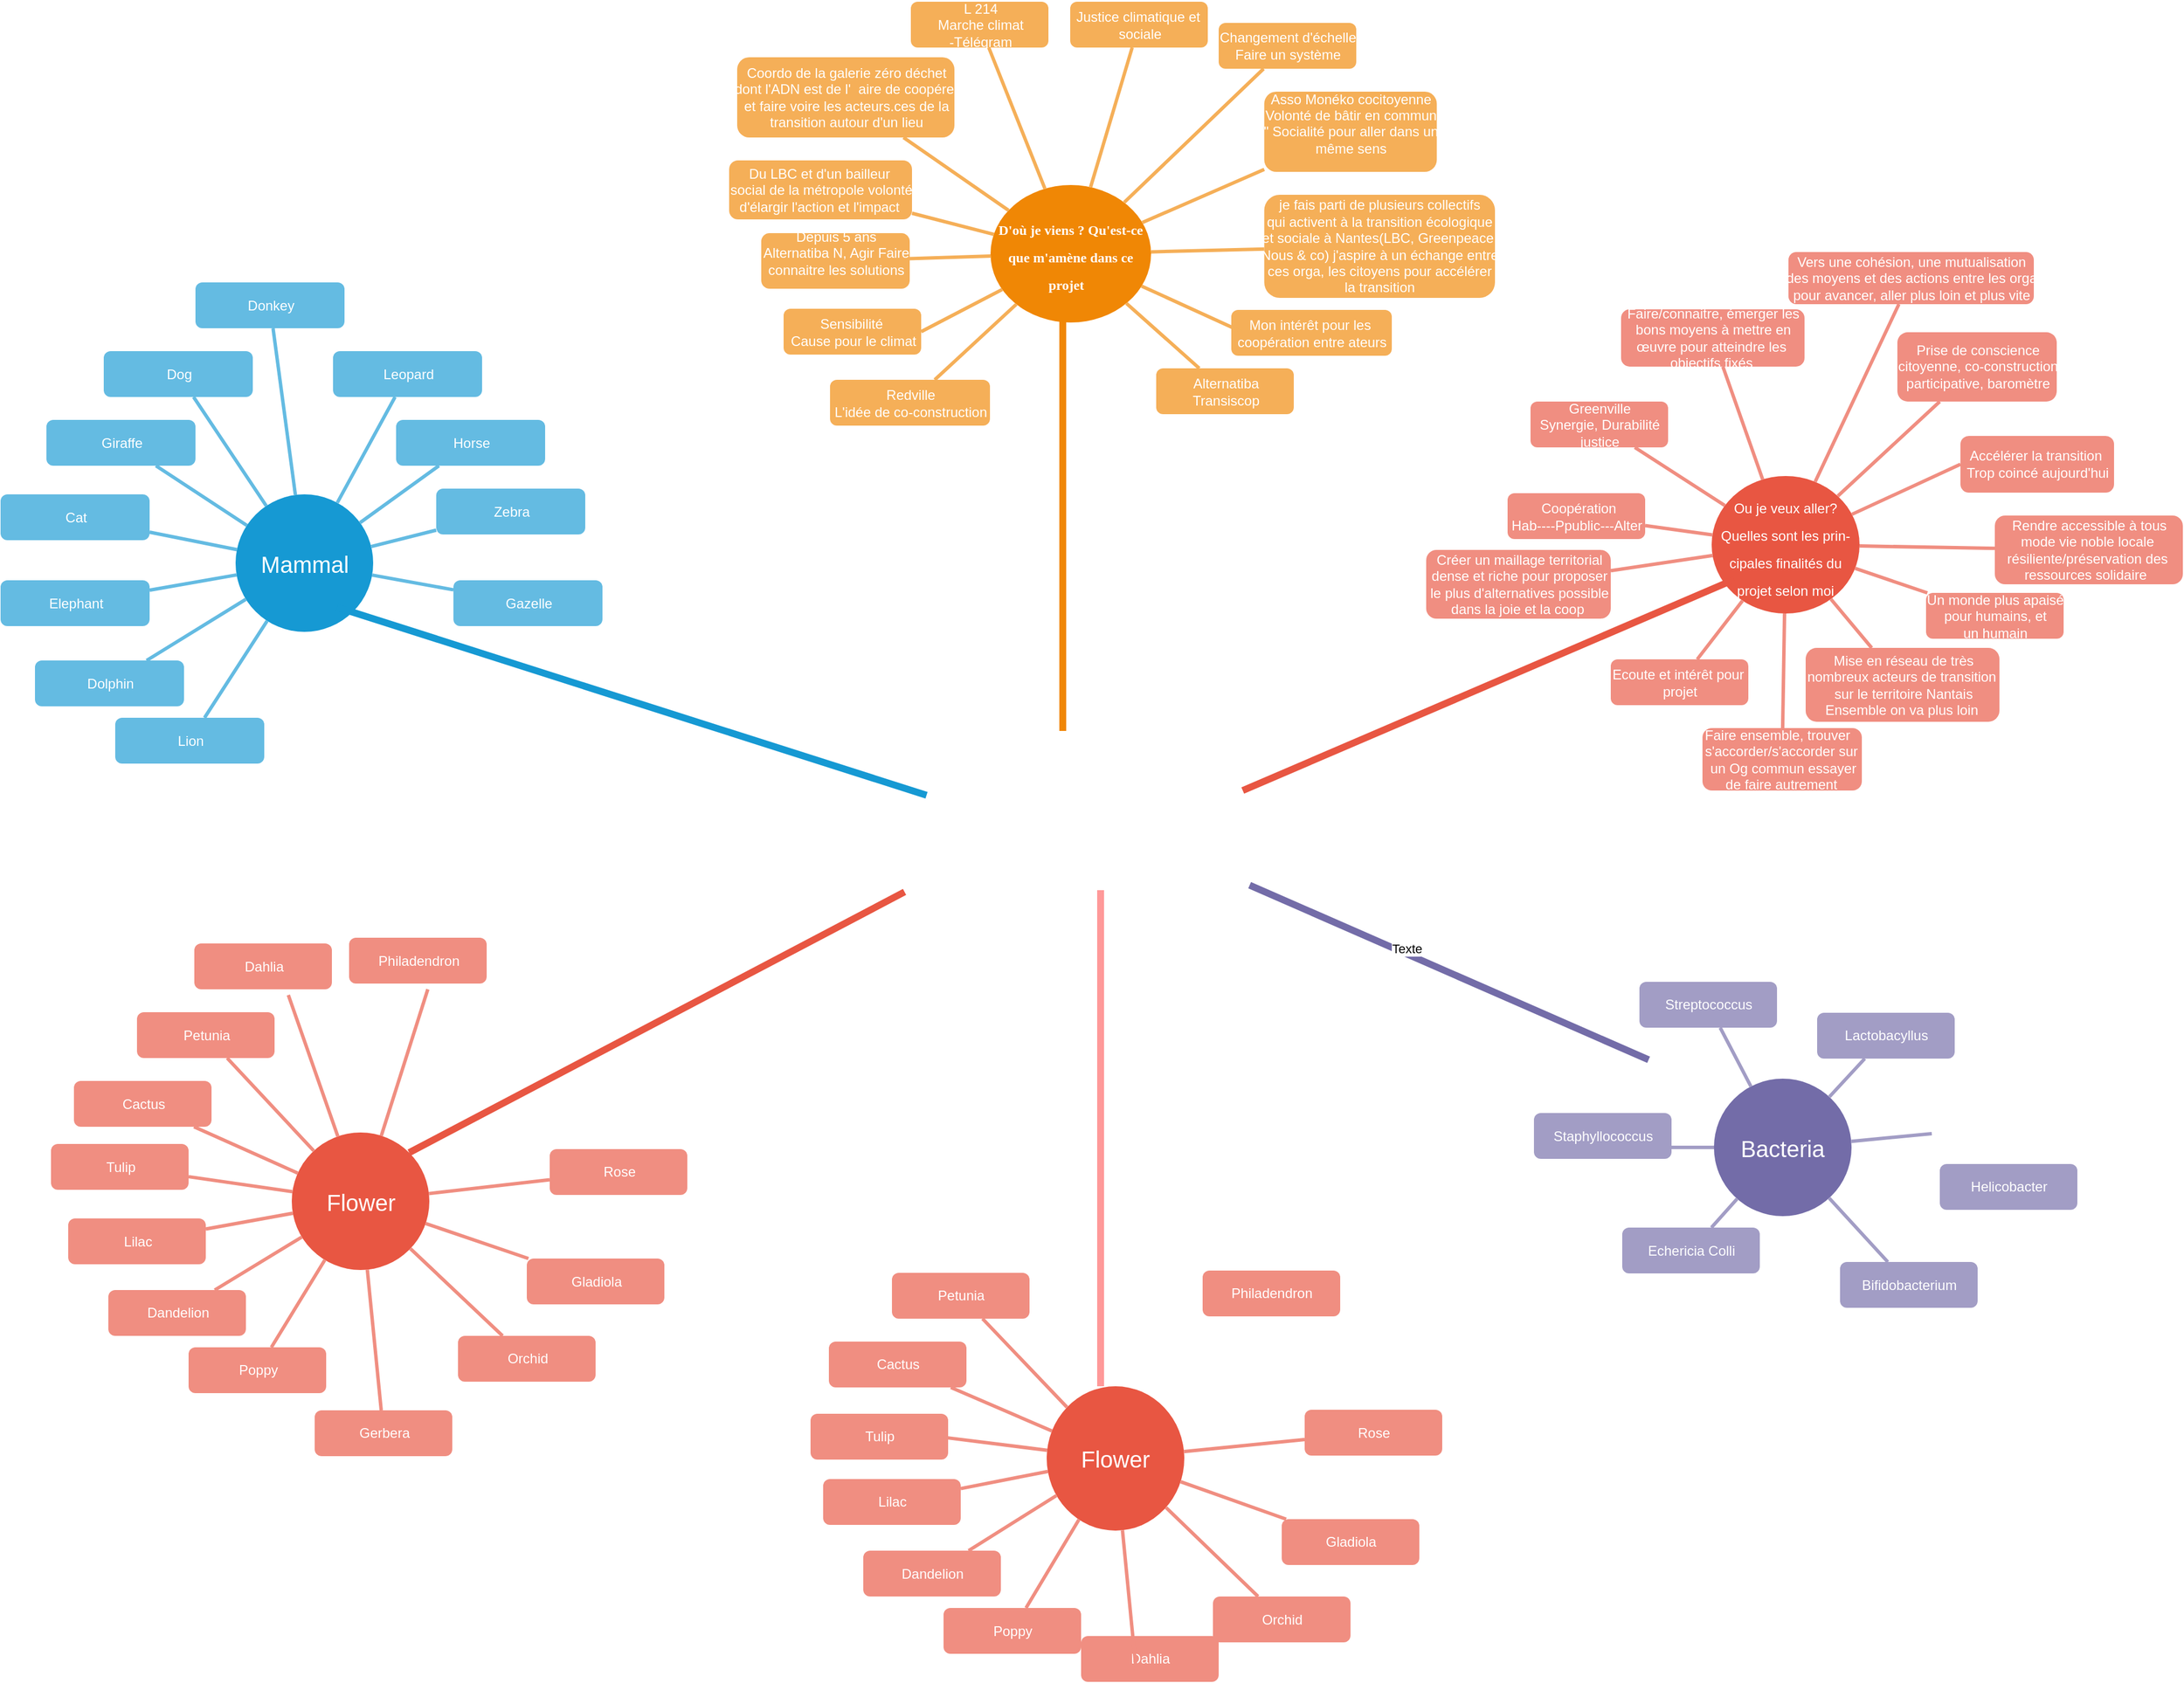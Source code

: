 <mxfile version="18.0.3" type="github">
  <diagram id="6a731a19-8d31-9384-78a2-239565b7b9f0" name="Page-1">
    <mxGraphModel dx="723" dy="375" grid="1" gridSize="10" guides="1" tooltips="1" connect="1" arrows="1" fold="1" page="1" pageScale="1" pageWidth="1169" pageHeight="827" background="none" math="0" shadow="0">
      <root>
        <mxCell id="0" />
        <mxCell id="1" parent="0" />
        <mxCell id="1350" value="Mammal" style="ellipse;whiteSpace=wrap;html=1;shadow=0;fontFamily=Helvetica;fontSize=20;fontColor=#FFFFFF;align=center;strokeWidth=3;fillColor=#1699D3;strokeColor=none;" parent="1" vertex="1">
          <mxGeometry x="411.5" y="511.5" width="120" height="120" as="geometry" />
        </mxCell>
        <mxCell id="1351" value="&lt;font style=&quot;vertical-align: inherit;&quot;&gt;&lt;font style=&quot;vertical-align: inherit;&quot;&gt;&lt;b&gt;&lt;font style=&quot;font-size: 12px;&quot;&gt;&lt;font style=&quot;vertical-align: inherit;&quot;&gt;&lt;font style=&quot;vertical-align: inherit;&quot;&gt;&lt;font style=&quot;vertical-align: inherit;&quot;&gt;&lt;font style=&quot;vertical-align: inherit;&quot;&gt;D&#39;où je viens ? &lt;/font&gt;&lt;font style=&quot;vertical-align: inherit;&quot;&gt;Qu&#39;est-ce que m&#39;amène dans ce projet&amp;nbsp;&lt;/font&gt;&lt;/font&gt;&lt;/font&gt;&lt;/font&gt;&lt;/font&gt;&lt;span style=&quot;font-size: 19px;&quot;&gt;&amp;nbsp;&lt;/span&gt;&lt;/b&gt;&lt;/font&gt;&lt;/font&gt;" style="ellipse;whiteSpace=wrap;html=1;shadow=0;fontFamily=Times New Roman;fontSize=20;fontColor=#FFFFFF;align=center;strokeWidth=3;fillColor=#F08705;strokeColor=none;gradientColor=none;" parent="1" vertex="1">
          <mxGeometry x="1070" y="241.5" width="140" height="120" as="geometry" />
        </mxCell>
        <mxCell id="1352" value="&lt;font style=&quot;font-size: 12px;&quot;&gt;Ou je veux aller?&lt;br&gt;Quelles sont les prin-&lt;br&gt;cipales finalités du&lt;br&gt;projet selon moi&lt;br&gt;&lt;/font&gt;" style="ellipse;whiteSpace=wrap;html=1;shadow=0;fontFamily=Helvetica;fontSize=20;fontColor=#FFFFFF;align=center;strokeWidth=3;fillColor=#E85642;strokeColor=none;" parent="1" vertex="1">
          <mxGeometry x="1699" y="495.5" width="129" height="120" as="geometry" />
        </mxCell>
        <mxCell id="1354" value="Bacteria" style="ellipse;whiteSpace=wrap;html=1;shadow=0;fontFamily=Helvetica;fontSize=20;fontColor=#FFFFFF;align=center;strokeWidth=3;fillColor=#736ca8;strokeColor=none;" parent="1" vertex="1">
          <mxGeometry x="1701" y="1021.5" width="120" height="120" as="geometry" />
        </mxCell>
        <mxCell id="1356" value="Flower" style="ellipse;whiteSpace=wrap;html=1;shadow=0;fontFamily=Helvetica;fontSize=20;fontColor=#FFFFFF;align=center;strokeWidth=3;fillColor=#E85642;strokeColor=none;" parent="1" vertex="1">
          <mxGeometry x="460.5" y="1068.5" width="120" height="120" as="geometry" />
        </mxCell>
        <mxCell id="1357" value="&lt;font style=&quot;vertical-align: inherit;&quot;&gt;&lt;font style=&quot;vertical-align: inherit;&quot;&gt;&lt;font style=&quot;vertical-align: inherit;&quot;&gt;&lt;font style=&quot;vertical-align: inherit;&quot;&gt;Redville&lt;br&gt;L&#39;idée de co-construction&lt;br&gt;&lt;/font&gt;&lt;/font&gt;&lt;/font&gt;&lt;/font&gt;" style="rounded=1;fillColor=#f5af58;strokeColor=none;strokeWidth=3;shadow=0;html=1;fontColor=#FFFFFF;" parent="1" vertex="1">
          <mxGeometry x="930" y="411.5" width="139.5" height="40" as="geometry" />
        </mxCell>
        <mxCell id="1358" value="Dolphin" style="rounded=1;fillColor=#64BBE2;strokeColor=none;strokeWidth=3;shadow=0;html=1;fontColor=#FFFFFF;" parent="1" vertex="1">
          <mxGeometry x="236.5" y="656.5" width="130" height="40" as="geometry" />
        </mxCell>
        <mxCell id="1359" style="endArrow=none;strokeWidth=6;strokeColor=#1699D3;html=1;exitX=0.021;exitY=0.38;exitDx=0;exitDy=0;exitPerimeter=0;" parent="1" edge="1">
          <mxGeometry relative="1" as="geometry">
            <mxPoint x="1014.17" y="774.1" as="sourcePoint" />
            <mxPoint x="500" y="610" as="targetPoint" />
          </mxGeometry>
        </mxCell>
        <mxCell id="1360" style="endArrow=none;strokeWidth=6;strokeColor=#f08705;html=1;" parent="1" edge="1">
          <mxGeometry relative="1" as="geometry">
            <mxPoint x="1133" y="718" as="sourcePoint" />
            <mxPoint x="1133" y="360" as="targetPoint" />
          </mxGeometry>
        </mxCell>
        <mxCell id="1361" style="endArrow=none;strokeWidth=6;strokeColor=#E85642;html=1;entryX=0;entryY=1;entryDx=0;entryDy=0;" parent="1" edge="1">
          <mxGeometry relative="1" as="geometry">
            <mxPoint x="1290" y="770" as="sourcePoint" />
            <mxPoint x="1718.574" y="585.926" as="targetPoint" />
          </mxGeometry>
        </mxCell>
        <mxCell id="1364" style="endArrow=none;strokeWidth=6;strokeColor=#736ca8;html=1;" parent="1" edge="1">
          <mxGeometry relative="1" as="geometry">
            <mxPoint x="1296" y="852.598" as="sourcePoint" />
            <mxPoint x="1644" y="1005" as="targetPoint" />
          </mxGeometry>
        </mxCell>
        <mxCell id="3sQC1bS-omg2uHEPQ_kN-1541" value="&lt;font style=&quot;vertical-align: inherit;&quot;&gt;&lt;font style=&quot;vertical-align: inherit;&quot;&gt;Texte&lt;/font&gt;&lt;/font&gt;" style="edgeLabel;html=1;align=center;verticalAlign=middle;resizable=0;points=[];" vertex="1" connectable="0" parent="1364">
          <mxGeometry x="-0.225" y="4" relative="1" as="geometry">
            <mxPoint as="offset" />
          </mxGeometry>
        </mxCell>
        <mxCell id="1366" value="" style="edgeStyle=none;endArrow=none;strokeWidth=6;strokeColor=#E85642;html=1;entryX=1;entryY=0;entryDx=0;entryDy=0;" parent="1" target="1356" edge="1">
          <mxGeometry x="283" y="197.5" width="100" height="100" as="geometry">
            <mxPoint x="995.0" y="858.527" as="sourcePoint" />
            <mxPoint x="635" y="1045" as="targetPoint" />
            <Array as="points" />
          </mxGeometry>
        </mxCell>
        <mxCell id="1367" value="Lion" style="rounded=1;fillColor=#64BBE2;strokeColor=none;strokeWidth=3;shadow=0;html=1;fontColor=#FFFFFF;" parent="1" vertex="1">
          <mxGeometry x="306.5" y="706.5" width="130" height="40" as="geometry" />
        </mxCell>
        <mxCell id="1368" value="Elephant" style="rounded=1;fillColor=#64BBE2;strokeColor=none;strokeWidth=3;shadow=0;html=1;fontColor=#FFFFFF;" parent="1" vertex="1">
          <mxGeometry x="206.5" y="586.5" width="130" height="40" as="geometry" />
        </mxCell>
        <mxCell id="1369" value="Cat" style="rounded=1;fillColor=#64BBE2;strokeColor=none;strokeWidth=3;shadow=0;html=1;fontColor=#FFFFFF;" parent="1" vertex="1">
          <mxGeometry x="206.5" y="511.5" width="130" height="40" as="geometry" />
        </mxCell>
        <mxCell id="1370" value="Giraffe" style="rounded=1;fillColor=#64BBE2;strokeColor=none;strokeWidth=3;shadow=0;html=1;fontColor=#FFFFFF;" parent="1" vertex="1">
          <mxGeometry x="246.5" y="446.5" width="130" height="40" as="geometry" />
        </mxCell>
        <mxCell id="1371" value="Dog" style="rounded=1;fillColor=#64BBE2;strokeColor=none;strokeWidth=3;shadow=0;html=1;fontColor=#FFFFFF;" parent="1" vertex="1">
          <mxGeometry x="296.5" y="386.5" width="130" height="40" as="geometry" />
        </mxCell>
        <mxCell id="1372" value="Donkey" style="rounded=1;fillColor=#64BBE2;strokeColor=none;strokeWidth=3;shadow=0;html=1;fontColor=#FFFFFF;" parent="1" vertex="1">
          <mxGeometry x="376.5" y="326.5" width="130" height="40" as="geometry" />
        </mxCell>
        <mxCell id="1373" value="Leopard" style="rounded=1;fillColor=#64BBE2;strokeColor=none;strokeWidth=3;shadow=0;html=1;fontColor=#FFFFFF;" parent="1" vertex="1">
          <mxGeometry x="496.5" y="386.5" width="130" height="40" as="geometry" />
        </mxCell>
        <mxCell id="1374" value="Horse" style="rounded=1;fillColor=#64BBE2;strokeColor=none;strokeWidth=3;shadow=0;html=1;fontColor=#FFFFFF;" parent="1" vertex="1">
          <mxGeometry x="551.5" y="446.5" width="130" height="40" as="geometry" />
        </mxCell>
        <mxCell id="1375" value="Zebra" style="rounded=1;fillColor=#64BBE2;strokeColor=none;strokeWidth=3;shadow=0;html=1;fontColor=#FFFFFF;" parent="1" vertex="1">
          <mxGeometry x="586.5" y="506.5" width="130" height="40" as="geometry" />
        </mxCell>
        <mxCell id="1376" value="Gazelle" style="rounded=1;fillColor=#64BBE2;strokeColor=none;strokeWidth=3;shadow=0;html=1;fontColor=#FFFFFF;" parent="1" vertex="1">
          <mxGeometry x="601.5" y="586.5" width="130" height="40" as="geometry" />
        </mxCell>
        <mxCell id="1377" value="" style="edgeStyle=none;endArrow=none;strokeWidth=3;strokeColor=#64BBE2;html=1;" parent="1" source="1350" target="1376" edge="1">
          <mxGeometry x="-333.5" y="296.5" width="100" height="100" as="geometry">
            <mxPoint x="-333.5" y="396.5" as="sourcePoint" />
            <mxPoint x="-233.5" y="296.5" as="targetPoint" />
          </mxGeometry>
        </mxCell>
        <mxCell id="1378" value="" style="edgeStyle=none;endArrow=none;strokeWidth=3;strokeColor=#64BBE2;html=1;" parent="1" source="1350" target="1367" edge="1">
          <mxGeometry x="-333.5" y="296.5" width="100" height="100" as="geometry">
            <mxPoint x="-333.5" y="396.5" as="sourcePoint" />
            <mxPoint x="-233.5" y="296.5" as="targetPoint" />
          </mxGeometry>
        </mxCell>
        <mxCell id="1379" value="" style="edgeStyle=none;endArrow=none;strokeWidth=3;strokeColor=#64BBE2;html=1;" parent="1" source="1350" target="1358" edge="1">
          <mxGeometry x="-333.5" y="296.5" width="100" height="100" as="geometry">
            <mxPoint x="-333.5" y="396.5" as="sourcePoint" />
            <mxPoint x="-233.5" y="296.5" as="targetPoint" />
          </mxGeometry>
        </mxCell>
        <mxCell id="1380" value="" style="edgeStyle=none;endArrow=none;strokeWidth=3;strokeColor=#64BBE2;html=1;" parent="1" source="1350" target="1368" edge="1">
          <mxGeometry x="-333.5" y="296.5" width="100" height="100" as="geometry">
            <mxPoint x="-333.5" y="396.5" as="sourcePoint" />
            <mxPoint x="-233.5" y="296.5" as="targetPoint" />
          </mxGeometry>
        </mxCell>
        <mxCell id="1381" value="" style="edgeStyle=none;endArrow=none;strokeWidth=3;strokeColor=#64BBE2;html=1;" parent="1" source="1350" target="1369" edge="1">
          <mxGeometry x="-333.5" y="296.5" width="100" height="100" as="geometry">
            <mxPoint x="-333.5" y="396.5" as="sourcePoint" />
            <mxPoint x="-233.5" y="296.5" as="targetPoint" />
          </mxGeometry>
        </mxCell>
        <mxCell id="1382" value="" style="edgeStyle=none;endArrow=none;strokeWidth=3;strokeColor=#64BBE2;html=1;" parent="1" source="1350" target="1370" edge="1">
          <mxGeometry x="-333.5" y="296.5" width="100" height="100" as="geometry">
            <mxPoint x="-333.5" y="396.5" as="sourcePoint" />
            <mxPoint x="-233.5" y="296.5" as="targetPoint" />
          </mxGeometry>
        </mxCell>
        <mxCell id="1383" value="" style="edgeStyle=none;endArrow=none;strokeWidth=3;strokeColor=#64BBE2;html=1;" parent="1" source="1350" target="1371" edge="1">
          <mxGeometry x="-333.5" y="296.5" width="100" height="100" as="geometry">
            <mxPoint x="-333.5" y="396.5" as="sourcePoint" />
            <mxPoint x="-233.5" y="296.5" as="targetPoint" />
          </mxGeometry>
        </mxCell>
        <mxCell id="1384" value="" style="edgeStyle=none;endArrow=none;strokeWidth=3;strokeColor=#64BBE2;html=1;" parent="1" source="1350" target="1372" edge="1">
          <mxGeometry x="-333.5" y="296.5" width="100" height="100" as="geometry">
            <mxPoint x="-333.5" y="396.5" as="sourcePoint" />
            <mxPoint x="-233.5" y="296.5" as="targetPoint" />
          </mxGeometry>
        </mxCell>
        <mxCell id="1385" value="" style="edgeStyle=none;endArrow=none;strokeWidth=3;strokeColor=#64BBE2;html=1;" parent="1" source="1350" target="1373" edge="1">
          <mxGeometry x="-333.5" y="296.5" width="100" height="100" as="geometry">
            <mxPoint x="-333.5" y="396.5" as="sourcePoint" />
            <mxPoint x="-233.5" y="296.5" as="targetPoint" />
          </mxGeometry>
        </mxCell>
        <mxCell id="1386" value="" style="edgeStyle=none;endArrow=none;strokeWidth=3;strokeColor=#64BBE2;html=1;" parent="1" source="1350" target="1374" edge="1">
          <mxGeometry x="-333.5" y="296.5" width="100" height="100" as="geometry">
            <mxPoint x="-333.5" y="396.5" as="sourcePoint" />
            <mxPoint x="-233.5" y="296.5" as="targetPoint" />
          </mxGeometry>
        </mxCell>
        <mxCell id="1387" value="" style="edgeStyle=none;endArrow=none;strokeWidth=3;strokeColor=#64BBE2;html=1;" parent="1" source="1350" target="1375" edge="1">
          <mxGeometry x="-333.5" y="296.5" width="100" height="100" as="geometry">
            <mxPoint x="-333.5" y="396.5" as="sourcePoint" />
            <mxPoint x="-233.5" y="296.5" as="targetPoint" />
          </mxGeometry>
        </mxCell>
        <mxCell id="1388" value="&lt;font style=&quot;vertical-align: inherit;&quot;&gt;&lt;font style=&quot;vertical-align: inherit;&quot;&gt;&lt;font style=&quot;vertical-align: inherit;&quot;&gt;&lt;font style=&quot;vertical-align: inherit;&quot;&gt;Sensibilité&amp;nbsp;&lt;br&gt;Cause pour le climat&lt;br&gt;&lt;/font&gt;&lt;/font&gt;&lt;/font&gt;&lt;/font&gt;" style="rounded=1;fillColor=#f5af58;strokeColor=none;strokeWidth=3;shadow=0;html=1;fontColor=#FFFFFF;" parent="1" vertex="1">
          <mxGeometry x="889.5" y="349.5" width="120" height="40" as="geometry" />
        </mxCell>
        <mxCell id="1389" value="&lt;font style=&quot;vertical-align: inherit;&quot;&gt;&lt;font style=&quot;vertical-align: inherit;&quot;&gt;&lt;font style=&quot;vertical-align: inherit;&quot;&gt;&lt;font style=&quot;vertical-align: inherit;&quot;&gt;Depuis 5 ans &lt;/font&gt;&lt;/font&gt;&lt;br&gt;&lt;font style=&quot;vertical-align: inherit;&quot;&gt;&lt;font style=&quot;vertical-align: inherit;&quot;&gt;Alternatiba N, Agir Faire&lt;br&gt;&lt;/font&gt;&lt;/font&gt;&lt;font style=&quot;vertical-align: inherit;&quot;&gt;&lt;font style=&quot;vertical-align: inherit;&quot;&gt;connaitre les solutions&lt;/font&gt;&lt;/font&gt;&lt;br&gt;&lt;br&gt;&lt;/font&gt;&lt;/font&gt;" style="rounded=1;fillColor=#f5af58;strokeColor=none;strokeWidth=3;shadow=0;html=1;fontColor=#FFFFFF;" parent="1" vertex="1">
          <mxGeometry x="870" y="283.5" width="129.5" height="48.5" as="geometry" />
        </mxCell>
        <mxCell id="1390" value="&lt;font style=&quot;vertical-align: inherit;&quot;&gt;&lt;font style=&quot;vertical-align: inherit;&quot;&gt;&lt;font style=&quot;vertical-align: inherit;&quot;&gt;&lt;font style=&quot;vertical-align: inherit;&quot;&gt;&lt;font style=&quot;vertical-align: inherit;&quot;&gt;&lt;font style=&quot;vertical-align: inherit;&quot;&gt;&lt;font style=&quot;vertical-align: inherit;&quot;&gt;&lt;font style=&quot;vertical-align: inherit;&quot;&gt;Du LBC et d&#39;un bailleur&amp;nbsp;  &lt;/font&gt;&lt;/font&gt;&lt;/font&gt;&lt;/font&gt;&lt;br&gt;&lt;font style=&quot;vertical-align: inherit;&quot;&gt;&lt;font style=&quot;vertical-align: inherit;&quot;&gt;&lt;font style=&quot;vertical-align: inherit;&quot;&gt;&lt;font style=&quot;vertical-align: inherit;&quot;&gt;social de la métropole volonté &lt;/font&gt;&lt;/font&gt;&lt;br&gt;&lt;font style=&quot;vertical-align: inherit;&quot;&gt;&lt;font style=&quot;vertical-align: inherit;&quot;&gt;d&#39;élargir l&#39;action et l&#39;impact&amp;nbsp;&lt;/font&gt;&lt;/font&gt;&lt;/font&gt;&lt;/font&gt;&lt;/font&gt;&lt;/font&gt;&lt;/font&gt;&lt;/font&gt;" style="rounded=1;fillColor=#f5af58;strokeColor=none;strokeWidth=3;shadow=0;html=1;fontColor=#FFFFFF;" parent="1" vertex="1">
          <mxGeometry x="842" y="220" width="159.5" height="51.5" as="geometry" />
        </mxCell>
        <mxCell id="1391" value="&lt;font style=&quot;vertical-align: inherit;&quot;&gt;&lt;font style=&quot;vertical-align: inherit;&quot;&gt;&lt;font style=&quot;vertical-align: inherit;&quot;&gt;&lt;font style=&quot;vertical-align: inherit;&quot;&gt;&lt;font style=&quot;vertical-align: inherit;&quot;&gt;&lt;font style=&quot;vertical-align: inherit;&quot;&gt;&lt;font style=&quot;vertical-align: inherit;&quot;&gt;&lt;font style=&quot;vertical-align: inherit;&quot;&gt;&lt;font style=&quot;vertical-align: inherit;&quot;&gt;&lt;font style=&quot;vertical-align: inherit;&quot;&gt;Coordo de la galerie zéro déchet &lt;/font&gt;&lt;/font&gt;&lt;br&gt;&lt;/font&gt;&lt;/font&gt;&lt;/font&gt;&lt;/font&gt;&lt;font style=&quot;vertical-align: inherit;&quot;&gt;&lt;font style=&quot;vertical-align: inherit;&quot;&gt;&lt;font style=&quot;vertical-align: inherit;&quot;&gt;&lt;font style=&quot;vertical-align: inherit;&quot;&gt;&lt;font style=&quot;vertical-align: inherit;&quot;&gt;&lt;font style=&quot;vertical-align: inherit;&quot;&gt;dont l&#39;ADN est de l&#39;&amp;nbsp;&lt;/font&gt;&lt;/font&gt;&lt;/font&gt;&lt;/font&gt;&lt;/font&gt;&lt;/font&gt;&lt;font style=&quot;vertical-align: inherit;&quot;&gt;&lt;font style=&quot;vertical-align: inherit;&quot;&gt;&lt;font style=&quot;vertical-align: inherit;&quot;&gt;&lt;font style=&quot;vertical-align: inherit;&quot;&gt; aire de coopérer&lt;/font&gt;&lt;/font&gt;&lt;/font&gt;&lt;/font&gt;&lt;br&gt;&lt;font style=&quot;vertical-align: inherit;&quot;&gt;&lt;font style=&quot;vertical-align: inherit;&quot;&gt;&lt;font style=&quot;vertical-align: inherit;&quot;&gt;&lt;font style=&quot;vertical-align: inherit;&quot;&gt;&lt;font style=&quot;vertical-align: inherit;&quot;&gt;&lt;font style=&quot;vertical-align: inherit;&quot;&gt; et faire voire les acteurs.c&lt;/font&gt;&lt;font style=&quot;vertical-align: inherit;&quot;&gt;es de la&lt;br&gt;&lt;/font&gt;&lt;/font&gt;&lt;/font&gt;&lt;/font&gt;&lt;/font&gt;&lt;/font&gt;&lt;font style=&quot;vertical-align: inherit;&quot;&gt;&lt;font style=&quot;vertical-align: inherit;&quot;&gt;transition autour d&#39;un lieu&lt;/font&gt;&lt;/font&gt;&lt;br&gt;&lt;/font&gt;&lt;/font&gt;&lt;/font&gt;&lt;/font&gt;" style="rounded=1;fillColor=#f5af58;strokeColor=none;strokeWidth=3;shadow=0;html=1;fontColor=#FFFFFF;" parent="1" vertex="1">
          <mxGeometry x="849" y="130" width="189.5" height="70" as="geometry" />
        </mxCell>
        <mxCell id="1392" value="&lt;font style=&quot;vertical-align: inherit;&quot;&gt;&lt;font style=&quot;vertical-align: inherit;&quot;&gt;L 214&lt;br&gt;Marche climat&lt;br&gt;-Télégram&lt;br&gt;&lt;/font&gt;&lt;/font&gt;" style="rounded=1;fillColor=#f5af58;strokeColor=none;strokeWidth=3;shadow=0;html=1;fontColor=#FFFFFF;" parent="1" vertex="1">
          <mxGeometry x="1000.5" y="81.5" width="120" height="40" as="geometry" />
        </mxCell>
        <mxCell id="1393" value="&lt;font style=&quot;vertical-align: inherit;&quot;&gt;&lt;font style=&quot;vertical-align: inherit;&quot;&gt;Justice climatique et&amp;nbsp;&lt;br&gt;sociale&lt;br&gt;&lt;/font&gt;&lt;/font&gt;" style="rounded=1;fillColor=#f5af58;strokeColor=none;strokeWidth=3;shadow=0;html=1;fontColor=#FFFFFF;" parent="1" vertex="1">
          <mxGeometry x="1139.5" y="81.5" width="120" height="40" as="geometry" />
        </mxCell>
        <mxCell id="1394" value="&lt;font style=&quot;vertical-align: inherit;&quot;&gt;&lt;font style=&quot;vertical-align: inherit;&quot;&gt;Changement d&#39;échelle&lt;br&gt;Faire un système&lt;br&gt;&lt;/font&gt;&lt;/font&gt;" style="rounded=1;fillColor=#f5af58;strokeColor=none;strokeWidth=3;shadow=0;html=1;fontColor=#FFFFFF;" parent="1" vertex="1">
          <mxGeometry x="1269" y="100" width="120" height="40" as="geometry" />
        </mxCell>
        <mxCell id="1395" value="&lt;font style=&quot;vertical-align: inherit;&quot;&gt;&lt;font style=&quot;vertical-align: inherit;&quot;&gt;&lt;font style=&quot;vertical-align: inherit;&quot;&gt;&lt;font style=&quot;vertical-align: inherit;&quot;&gt;&lt;font style=&quot;vertical-align: inherit;&quot;&gt;&lt;font style=&quot;vertical-align: inherit;&quot;&gt;Asso Monéko cocitoyenne &lt;/font&gt;&lt;/font&gt;&lt;br&gt;&lt;/font&gt;&lt;/font&gt;&lt;font style=&quot;vertical-align: inherit;&quot;&gt;&lt;font style=&quot;vertical-align: inherit;&quot;&gt;&lt;font style=&quot;vertical-align: inherit;&quot;&gt;&lt;font style=&quot;vertical-align: inherit;&quot;&gt;Volonté de bâtir en commun&lt;/font&gt;&lt;/font&gt;&lt;br&gt;&lt;font style=&quot;vertical-align: inherit;&quot;&gt;&lt;font style=&quot;vertical-align: inherit;&quot;&gt;&quot; Socialité pour aller dans un&lt;br&gt;&lt;/font&gt;&lt;/font&gt;&lt;/font&gt;&lt;/font&gt;&lt;font style=&quot;vertical-align: inherit;&quot;&gt;&lt;font style=&quot;vertical-align: inherit;&quot;&gt;même sens&lt;/font&gt;&lt;/font&gt;&lt;br&gt;&lt;br&gt;&lt;/font&gt;&lt;/font&gt;" style="rounded=1;fillColor=#f5af58;strokeColor=none;strokeWidth=3;shadow=0;html=1;fontColor=#FFFFFF;" parent="1" vertex="1">
          <mxGeometry x="1308.75" y="160" width="150.5" height="70" as="geometry" />
        </mxCell>
        <mxCell id="1396" value="&lt;font style=&quot;vertical-align: inherit;&quot;&gt;&lt;font style=&quot;vertical-align: inherit;&quot;&gt;&lt;font style=&quot;vertical-align: inherit;&quot;&gt;&lt;font style=&quot;vertical-align: inherit;&quot;&gt;&lt;font style=&quot;vertical-align: inherit;&quot;&gt;&lt;font style=&quot;vertical-align: inherit;&quot;&gt;&lt;font style=&quot;vertical-align: inherit;&quot;&gt;&lt;font style=&quot;vertical-align: inherit;&quot;&gt;&lt;font style=&quot;vertical-align: inherit;&quot;&gt;&lt;font style=&quot;vertical-align: inherit;&quot;&gt;je fais parti de plusieurs collectifs &lt;/font&gt;&lt;/font&gt;&lt;/font&gt;&lt;/font&gt;&lt;br&gt;&lt;font style=&quot;vertical-align: inherit;&quot;&gt;&lt;font style=&quot;vertical-align: inherit;&quot;&gt;&lt;font style=&quot;vertical-align: inherit;&quot;&gt;&lt;font style=&quot;vertical-align: inherit;&quot;&gt;qui activent à la transition écologique &lt;/font&gt;&lt;/font&gt;&lt;br&gt;&lt;/font&gt;&lt;/font&gt;&lt;font style=&quot;vertical-align: inherit;&quot;&gt;&lt;font style=&quot;vertical-align: inherit;&quot;&gt;&lt;font style=&quot;vertical-align: inherit;&quot;&gt;&lt;font style=&quot;vertical-align: inherit;&quot;&gt;et sociale à Nantes(LBC, Greenpeace, &lt;/font&gt;&lt;/font&gt;&lt;br&gt;&lt;font style=&quot;vertical-align: inherit;&quot;&gt;&lt;font style=&quot;vertical-align: inherit;&quot;&gt;Nous &amp;amp; co) j&#39;aspire à un échange entre&lt;br&gt;&lt;/font&gt;&lt;/font&gt;&lt;/font&gt;&lt;/font&gt;&lt;font style=&quot;vertical-align: inherit;&quot;&gt;&lt;font style=&quot;vertical-align: inherit;&quot;&gt;ces orga, les citoyens pour accélérer&lt;br&gt;&lt;/font&gt;&lt;/font&gt;la transition&lt;br&gt;&lt;/font&gt;&lt;/font&gt;&lt;/font&gt;&lt;/font&gt;&lt;/font&gt;&lt;/font&gt;" style="rounded=1;fillColor=#f5af58;strokeColor=none;strokeWidth=3;shadow=0;html=1;fontColor=#FFFFFF;" parent="1" vertex="1">
          <mxGeometry x="1308.75" y="250" width="201.25" height="90" as="geometry" />
        </mxCell>
        <mxCell id="1397" value="Mon intérêt pour les&amp;nbsp;&lt;br&gt;coopération entre ateurs" style="rounded=1;fillColor=#f5af58;strokeColor=none;strokeWidth=3;shadow=0;html=1;fontColor=#FFFFFF;" parent="1" vertex="1">
          <mxGeometry x="1280" y="350.5" width="140" height="40" as="geometry" />
        </mxCell>
        <mxCell id="1398" value="Alternatiba&lt;br&gt;Transiscop" style="rounded=1;fillColor=#f5af58;strokeColor=none;strokeWidth=3;shadow=0;html=1;fontColor=#FFFFFF;" parent="1" vertex="1">
          <mxGeometry x="1214.5" y="401.5" width="120" height="40" as="geometry" />
        </mxCell>
        <mxCell id="1399" value="" style="edgeStyle=none;endArrow=none;strokeWidth=3;strokeColor=#F5AF58;html=1;" parent="1" source="1351" target="1357" edge="1">
          <mxGeometry x="-20.5" y="21.5" width="100" height="100" as="geometry">
            <mxPoint x="-20.5" y="121.5" as="sourcePoint" />
            <mxPoint x="79.5" y="21.5" as="targetPoint" />
          </mxGeometry>
        </mxCell>
        <mxCell id="1400" value="" style="edgeStyle=none;endArrow=none;strokeWidth=3;strokeColor=#F5AF58;html=1;entryX=1;entryY=0.5;entryDx=0;entryDy=0;" parent="1" source="1351" target="1388" edge="1">
          <mxGeometry x="-20.5" y="21.5" width="100" height="100" as="geometry">
            <mxPoint x="-20.5" y="121.5" as="sourcePoint" />
            <mxPoint x="79.5" y="21.5" as="targetPoint" />
          </mxGeometry>
        </mxCell>
        <mxCell id="1401" value="" style="edgeStyle=none;endArrow=none;strokeWidth=3;strokeColor=#F5AF58;html=1;" parent="1" source="1351" target="1389" edge="1">
          <mxGeometry x="-20.5" y="21.5" width="100" height="100" as="geometry">
            <mxPoint x="-20.5" y="121.5" as="sourcePoint" />
            <mxPoint x="79.5" y="21.5" as="targetPoint" />
          </mxGeometry>
        </mxCell>
        <mxCell id="1402" value="" style="edgeStyle=none;endArrow=none;strokeWidth=3;strokeColor=#F5AF58;html=1;" parent="1" source="1351" target="1390" edge="1">
          <mxGeometry x="-20.5" y="21.5" width="100" height="100" as="geometry">
            <mxPoint x="-20.5" y="121.5" as="sourcePoint" />
            <mxPoint x="79.5" y="21.5" as="targetPoint" />
          </mxGeometry>
        </mxCell>
        <mxCell id="1403" value="" style="edgeStyle=none;endArrow=none;strokeWidth=3;strokeColor=#F5AF58;html=1;" parent="1" source="1351" target="1391" edge="1">
          <mxGeometry x="-20.5" y="21.5" width="100" height="100" as="geometry">
            <mxPoint x="-20.5" y="121.5" as="sourcePoint" />
            <mxPoint x="79.5" y="21.5" as="targetPoint" />
          </mxGeometry>
        </mxCell>
        <mxCell id="1404" value="" style="edgeStyle=none;endArrow=none;strokeWidth=3;strokeColor=#F5AF58;html=1;" parent="1" source="1351" target="1392" edge="1">
          <mxGeometry x="-20.5" y="21.5" width="100" height="100" as="geometry">
            <mxPoint x="-20.5" y="121.5" as="sourcePoint" />
            <mxPoint x="79.5" y="21.5" as="targetPoint" />
          </mxGeometry>
        </mxCell>
        <mxCell id="1405" value="" style="edgeStyle=none;endArrow=none;strokeWidth=3;strokeColor=#F5AF58;html=1;" parent="1" source="1351" target="1393" edge="1">
          <mxGeometry x="-20.5" y="21.5" width="100" height="100" as="geometry">
            <mxPoint x="-20.5" y="121.5" as="sourcePoint" />
            <mxPoint x="79.5" y="21.5" as="targetPoint" />
          </mxGeometry>
        </mxCell>
        <mxCell id="1406" value="" style="edgeStyle=none;endArrow=none;strokeWidth=3;strokeColor=#F5AF58;html=1;" parent="1" source="1351" target="1394" edge="1">
          <mxGeometry x="-20.5" y="21.5" width="100" height="100" as="geometry">
            <mxPoint x="-20.5" y="121.5" as="sourcePoint" />
            <mxPoint x="79.5" y="21.5" as="targetPoint" />
          </mxGeometry>
        </mxCell>
        <mxCell id="1407" value="" style="edgeStyle=none;endArrow=none;strokeWidth=3;strokeColor=#F5AF58;html=1;" parent="1" source="1351" target="1395" edge="1">
          <mxGeometry x="-20.5" y="21.5" width="100" height="100" as="geometry">
            <mxPoint x="-20.5" y="121.5" as="sourcePoint" />
            <mxPoint x="79.5" y="21.5" as="targetPoint" />
          </mxGeometry>
        </mxCell>
        <mxCell id="1408" value="" style="edgeStyle=none;endArrow=none;strokeWidth=3;strokeColor=#F5AF58;html=1;" parent="1" source="1351" target="1396" edge="1">
          <mxGeometry x="-20.5" y="21.5" width="100" height="100" as="geometry">
            <mxPoint x="-20.5" y="121.5" as="sourcePoint" />
            <mxPoint x="79.5" y="21.5" as="targetPoint" />
          </mxGeometry>
        </mxCell>
        <mxCell id="1409" value="" style="edgeStyle=none;endArrow=none;strokeWidth=3;strokeColor=#F5AF58;html=1;" parent="1" source="1351" edge="1">
          <mxGeometry x="-20.5" y="21.5" width="100" height="100" as="geometry">
            <mxPoint x="-20.5" y="121.5" as="sourcePoint" />
            <mxPoint x="1290" y="370" as="targetPoint" />
          </mxGeometry>
        </mxCell>
        <mxCell id="1410" value="" style="edgeStyle=none;endArrow=none;strokeWidth=3;strokeColor=#F5AF58;html=1;" parent="1" source="1351" target="1398" edge="1">
          <mxGeometry x="-20.5" y="21.5" width="100" height="100" as="geometry">
            <mxPoint x="-20.5" y="121.5" as="sourcePoint" />
            <mxPoint x="79.5" y="21.5" as="targetPoint" />
          </mxGeometry>
        </mxCell>
        <mxCell id="1411" value="Ecoute et intérêt pour&amp;nbsp;&lt;br&gt;projet" style="rounded=1;fillColor=#f08e81;strokeColor=none;strokeWidth=3;shadow=0;html=1;fontColor=#FFFFFF;" parent="1" vertex="1">
          <mxGeometry x="1611" y="655.5" width="120" height="40" as="geometry" />
        </mxCell>
        <mxCell id="1412" value="Rendre accessible à tous&lt;br&gt;mode vie noble locale&amp;nbsp;&lt;br&gt;résiliente/préservation des&amp;nbsp;&lt;br&gt;ressources solidaire&amp;nbsp;&amp;nbsp;" style="rounded=1;fillColor=#f08e81;strokeColor=none;strokeWidth=3;shadow=0;html=1;fontColor=#FFFFFF;" parent="1" vertex="1">
          <mxGeometry x="1946" y="530" width="164" height="60" as="geometry" />
        </mxCell>
        <mxCell id="1413" value="Créer un maillage territorial&lt;br&gt;dense et riche pour proposer&lt;br&gt;le plus d&#39;alternatives possible&lt;br&gt;dans la joie et la coop&amp;nbsp;&lt;br&gt;" style="rounded=1;fillColor=#f08e81;strokeColor=none;strokeWidth=3;shadow=0;html=1;fontColor=#FFFFFF;" parent="1" vertex="1">
          <mxGeometry x="1450" y="560" width="161" height="60" as="geometry" />
        </mxCell>
        <mxCell id="1414" value="&amp;nbsp;Coopération&lt;br&gt;Hab----Ppublic---Alter" style="rounded=1;fillColor=#f08e81;strokeColor=none;strokeWidth=3;shadow=0;html=1;fontColor=#FFFFFF;" parent="1" vertex="1">
          <mxGeometry x="1521" y="510.5" width="120" height="40" as="geometry" />
        </mxCell>
        <mxCell id="1415" value="Greenville&lt;br&gt;Synergie, Durabilité&lt;br&gt;justice" style="rounded=1;fillColor=#f08e81;strokeColor=none;strokeWidth=3;shadow=0;html=1;fontColor=#FFFFFF;" parent="1" vertex="1">
          <mxGeometry x="1541" y="430.5" width="120" height="40" as="geometry" />
        </mxCell>
        <mxCell id="1416" value="Faire/connaitre, émerger les&lt;br&gt;bons moyens à mettre en &lt;br&gt;œuvre pour atteindre les&amp;nbsp;&lt;br&gt;objectifs fixés&amp;nbsp;" style="rounded=1;fillColor=#f08e81;strokeColor=none;strokeWidth=3;shadow=0;html=1;fontColor=#FFFFFF;" parent="1" vertex="1">
          <mxGeometry x="1620" y="350" width="160" height="50" as="geometry" />
        </mxCell>
        <mxCell id="1417" value="Vers une cohésion, une mutualisation&lt;br&gt;des moyens et des actions entre les orga&lt;br&gt;pour avancer, aller plus loin et plus vite" style="rounded=1;fillColor=#f08e81;strokeColor=none;strokeWidth=3;shadow=0;html=1;fontColor=#FFFFFF;" parent="1" vertex="1">
          <mxGeometry x="1766" y="300" width="214" height="45.5" as="geometry" />
        </mxCell>
        <mxCell id="1418" value="Prise de conscience&lt;br&gt;citoyenne, co-construction&lt;br&gt;participative, baromètre" style="rounded=1;fillColor=#f08e81;strokeColor=none;strokeWidth=3;shadow=0;html=1;fontColor=#FFFFFF;" parent="1" vertex="1">
          <mxGeometry x="1861" y="370" width="139" height="60.5" as="geometry" />
        </mxCell>
        <mxCell id="1419" value="Accélérer la transition&amp;nbsp;&lt;br&gt;Trop coincé aujourd&#39;hui" style="rounded=1;fillColor=#f08e81;strokeColor=none;strokeWidth=3;shadow=0;html=1;fontColor=#FFFFFF;" parent="1" vertex="1">
          <mxGeometry x="1916" y="460.5" width="134" height="49.5" as="geometry" />
        </mxCell>
        <mxCell id="1420" value="&amp;nbsp; &amp;nbsp; &amp;nbsp; &amp;nbsp; &amp;nbsp; &amp;nbsp; &amp;nbsp; &amp;nbsp; &amp;nbsp; &amp;nbsp; &amp;nbsp; Faire ensemble, trouver&amp;nbsp; &amp;nbsp; &amp;nbsp; &amp;nbsp; &amp;nbsp; &amp;nbsp; &amp;nbsp; &amp;nbsp; &amp;nbsp; &amp;nbsp; &amp;nbsp; &amp;nbsp; &amp;nbsp;&lt;br&gt;s&#39;accorder/s&#39;accorder sur&amp;nbsp;&lt;br&gt;un Og commun essayer&lt;br&gt;de faire autrement&amp;nbsp;" style="rounded=1;fillColor=#f08e81;strokeColor=none;strokeWidth=3;shadow=0;html=1;fontColor=#FFFFFF;" parent="1" vertex="1">
          <mxGeometry x="1691" y="715.5" width="139" height="54.5" as="geometry" />
        </mxCell>
        <mxCell id="1421" value="Mise en réseau de très&lt;br&gt;nombreux acteurs de transition&amp;nbsp;&lt;br&gt;sur le territoire Nantais &lt;br&gt;Ensemble on va plus loin&amp;nbsp;" style="rounded=1;fillColor=#f08e81;strokeColor=none;strokeWidth=3;shadow=0;html=1;fontColor=#FFFFFF;" parent="1" vertex="1">
          <mxGeometry x="1781" y="645.5" width="169" height="64.5" as="geometry" />
        </mxCell>
        <mxCell id="1422" value="Un monde plus apaisé&lt;br&gt;pour humains, et&lt;br&gt;un humain" style="rounded=1;fillColor=#f08e81;strokeColor=none;strokeWidth=3;shadow=0;html=1;fontColor=#FFFFFF;" parent="1" vertex="1">
          <mxGeometry x="1886" y="597.5" width="120" height="40" as="geometry" />
        </mxCell>
        <mxCell id="1423" value="" style="edgeStyle=none;endArrow=none;strokeWidth=3;strokeColor=#F08E81;html=1;" parent="1" source="1352" target="1411" edge="1">
          <mxGeometry x="31" y="245.5" width="100" height="100" as="geometry">
            <mxPoint x="31" y="345.5" as="sourcePoint" />
            <mxPoint x="131" y="245.5" as="targetPoint" />
          </mxGeometry>
        </mxCell>
        <mxCell id="1424" value="" style="edgeStyle=none;endArrow=none;strokeWidth=3;strokeColor=#F08E81;html=1;" parent="1" source="1352" target="1413" edge="1">
          <mxGeometry x="31" y="245.5" width="100" height="100" as="geometry">
            <mxPoint x="31" y="345.5" as="sourcePoint" />
            <mxPoint x="131" y="245.5" as="targetPoint" />
          </mxGeometry>
        </mxCell>
        <mxCell id="1425" value="" style="edgeStyle=none;endArrow=none;strokeWidth=3;strokeColor=#F08E81;html=1;" parent="1" source="1352" target="1414" edge="1">
          <mxGeometry x="31" y="245.5" width="100" height="100" as="geometry">
            <mxPoint x="31" y="345.5" as="sourcePoint" />
            <mxPoint x="131" y="245.5" as="targetPoint" />
          </mxGeometry>
        </mxCell>
        <mxCell id="1426" value="" style="edgeStyle=none;endArrow=none;strokeWidth=3;strokeColor=#F08E81;html=1;" parent="1" source="1352" target="1415" edge="1">
          <mxGeometry x="31" y="245.5" width="100" height="100" as="geometry">
            <mxPoint x="31" y="345.5" as="sourcePoint" />
            <mxPoint x="131" y="245.5" as="targetPoint" />
          </mxGeometry>
        </mxCell>
        <mxCell id="1427" value="" style="edgeStyle=none;endArrow=none;strokeWidth=3;strokeColor=#F08E81;html=1;" parent="1" source="1352" target="1416" edge="1">
          <mxGeometry x="31" y="245.5" width="100" height="100" as="geometry">
            <mxPoint x="31" y="345.5" as="sourcePoint" />
            <mxPoint x="131" y="245.5" as="targetPoint" />
          </mxGeometry>
        </mxCell>
        <mxCell id="1428" value="" style="edgeStyle=none;endArrow=none;strokeWidth=3;strokeColor=#F08E81;html=1;" parent="1" source="1352" target="1417" edge="1">
          <mxGeometry x="31" y="245.5" width="100" height="100" as="geometry">
            <mxPoint x="31" y="345.5" as="sourcePoint" />
            <mxPoint x="131" y="245.5" as="targetPoint" />
          </mxGeometry>
        </mxCell>
        <mxCell id="1429" value="" style="edgeStyle=none;endArrow=none;strokeWidth=3;strokeColor=#F08E81;html=1;" parent="1" source="1352" target="1418" edge="1">
          <mxGeometry x="31" y="245.5" width="100" height="100" as="geometry">
            <mxPoint x="31" y="345.5" as="sourcePoint" />
            <mxPoint x="131" y="245.5" as="targetPoint" />
          </mxGeometry>
        </mxCell>
        <mxCell id="1430" value="" style="edgeStyle=none;endArrow=none;strokeWidth=3;strokeColor=#F08E81;html=1;entryX=0;entryY=0.5;entryDx=0;entryDy=0;" parent="1" source="1352" target="1419" edge="1">
          <mxGeometry x="31" y="245.5" width="100" height="100" as="geometry">
            <mxPoint x="31" y="345.5" as="sourcePoint" />
            <mxPoint x="131" y="245.5" as="targetPoint" />
          </mxGeometry>
        </mxCell>
        <mxCell id="1431" value="" style="edgeStyle=none;endArrow=none;strokeWidth=3;strokeColor=#F08E81;html=1;" parent="1" source="1352" target="1412" edge="1">
          <mxGeometry x="31" y="245.5" width="100" height="100" as="geometry">
            <mxPoint x="31" y="345.5" as="sourcePoint" />
            <mxPoint x="131" y="245.5" as="targetPoint" />
          </mxGeometry>
        </mxCell>
        <mxCell id="1432" value="" style="edgeStyle=none;endArrow=none;strokeWidth=3;strokeColor=#F08E81;html=1;" parent="1" source="1352" target="1422" edge="1">
          <mxGeometry x="31" y="245.5" width="100" height="100" as="geometry">
            <mxPoint x="31" y="345.5" as="sourcePoint" />
            <mxPoint x="131" y="245.5" as="targetPoint" />
          </mxGeometry>
        </mxCell>
        <mxCell id="1433" value="" style="edgeStyle=none;endArrow=none;strokeWidth=3;strokeColor=#F08E81;html=1;" parent="1" source="1352" target="1421" edge="1">
          <mxGeometry x="31" y="245.5" width="100" height="100" as="geometry">
            <mxPoint x="31" y="345.5" as="sourcePoint" />
            <mxPoint x="131" y="245.5" as="targetPoint" />
          </mxGeometry>
        </mxCell>
        <mxCell id="1434" value="" style="edgeStyle=none;endArrow=none;strokeWidth=3;strokeColor=#F08E81;html=1;" parent="1" source="1352" target="1420" edge="1">
          <mxGeometry x="31" y="245.5" width="100" height="100" as="geometry">
            <mxPoint x="31" y="345.5" as="sourcePoint" />
            <mxPoint x="131" y="245.5" as="targetPoint" />
          </mxGeometry>
        </mxCell>
        <mxCell id="1457" value="Streptococcus" style="rounded=1;fillColor=#a29dc5;strokeColor=none;strokeWidth=3;shadow=0;html=1;fontColor=#FFFFFF;" parent="1" vertex="1">
          <mxGeometry x="1636" y="937" width="120" height="40" as="geometry" />
        </mxCell>
        <mxCell id="1458" value="Echericia Colli" style="rounded=1;fillColor=#a29dc5;strokeColor=none;strokeWidth=3;shadow=0;html=1;fontColor=#FFFFFF;" parent="1" vertex="1">
          <mxGeometry x="1621" y="1151.5" width="120" height="40" as="geometry" />
        </mxCell>
        <mxCell id="1459" value="Lactobacyllus" style="rounded=1;fillColor=#a29dc5;strokeColor=none;strokeWidth=3;shadow=0;html=1;fontColor=#FFFFFF;" parent="1" vertex="1">
          <mxGeometry x="1791" y="964" width="120" height="40" as="geometry" />
        </mxCell>
        <mxCell id="1460" value="Helicobacter" style="rounded=1;fillColor=#a29dc5;strokeColor=none;strokeWidth=3;shadow=0;html=1;fontColor=#FFFFFF;" parent="1" vertex="1">
          <mxGeometry x="1898" y="1096" width="120" height="40" as="geometry" />
        </mxCell>
        <mxCell id="1461" value="Bifidobacterium" style="rounded=1;fillColor=#a29dc5;strokeColor=none;strokeWidth=3;shadow=0;html=1;fontColor=#FFFFFF;" parent="1" vertex="1">
          <mxGeometry x="1811" y="1181.5" width="120" height="40" as="geometry" />
        </mxCell>
        <mxCell id="1462" value="Staphyllococcus" style="rounded=1;fillColor=#a29dc5;strokeColor=none;strokeWidth=3;shadow=0;html=1;fontColor=#FFFFFF;" parent="1" vertex="1">
          <mxGeometry x="1544" y="1051.5" width="120" height="40" as="geometry" />
        </mxCell>
        <mxCell id="1463" value="" style="edgeStyle=none;endArrow=none;strokeWidth=3;strokeColor=#A29DC5;html=1;" parent="1" source="1354" edge="1">
          <mxGeometry x="241" y="-253.5" width="100" height="100" as="geometry">
            <mxPoint x="241" y="-153.5" as="sourcePoint" />
            <mxPoint x="1891" y="1069.526" as="targetPoint" />
          </mxGeometry>
        </mxCell>
        <mxCell id="1464" value="" style="edgeStyle=none;endArrow=none;strokeWidth=3;strokeColor=#A29DC5;html=1;" parent="1" source="1354" target="1461" edge="1">
          <mxGeometry x="241" y="-253.5" width="100" height="100" as="geometry">
            <mxPoint x="241" y="-153.5" as="sourcePoint" />
            <mxPoint x="341" y="-253.5" as="targetPoint" />
          </mxGeometry>
        </mxCell>
        <mxCell id="1465" value="" style="edgeStyle=none;endArrow=none;strokeWidth=3;strokeColor=#A29DC5;html=1;" parent="1" source="1354" target="1458" edge="1">
          <mxGeometry x="241" y="-253.5" width="100" height="100" as="geometry">
            <mxPoint x="241" y="-153.5" as="sourcePoint" />
            <mxPoint x="341" y="-253.5" as="targetPoint" />
          </mxGeometry>
        </mxCell>
        <mxCell id="1466" value="" style="edgeStyle=none;endArrow=none;strokeWidth=3;strokeColor=#A29DC5;html=1;" parent="1" source="1354" edge="1">
          <mxGeometry x="241" y="-253.5" width="100" height="100" as="geometry">
            <mxPoint x="241" y="-153.5" as="sourcePoint" />
            <mxPoint x="1661" y="1081.5" as="targetPoint" />
          </mxGeometry>
        </mxCell>
        <mxCell id="1467" value="" style="edgeStyle=none;endArrow=none;strokeWidth=3;strokeColor=#A29DC5;html=1;" parent="1" source="1354" target="1457" edge="1">
          <mxGeometry x="241" y="-253.5" width="100" height="100" as="geometry">
            <mxPoint x="241" y="-153.5" as="sourcePoint" />
            <mxPoint x="341" y="-253.5" as="targetPoint" />
          </mxGeometry>
        </mxCell>
        <mxCell id="1490" value="Philadendron" style="rounded=1;fillColor=#f08e81;strokeColor=none;strokeWidth=3;shadow=0;html=1;fontColor=#FFFFFF;" parent="1" vertex="1">
          <mxGeometry x="510.5" y="898.5" width="120" height="40" as="geometry" />
        </mxCell>
        <mxCell id="1491" value="Dahlia" style="rounded=1;fillColor=#f08e81;strokeColor=none;strokeWidth=3;shadow=0;html=1;fontColor=#FFFFFF;" parent="1" vertex="1">
          <mxGeometry x="375.5" y="903.5" width="120" height="40" as="geometry" />
        </mxCell>
        <mxCell id="1492" value="Petunia" style="rounded=1;fillColor=#f08e81;strokeColor=none;strokeWidth=3;shadow=0;html=1;fontColor=#FFFFFF;" parent="1" vertex="1">
          <mxGeometry x="325.5" y="963.5" width="120" height="40" as="geometry" />
        </mxCell>
        <mxCell id="1493" value="Cactus" style="rounded=1;fillColor=#f08e81;strokeColor=none;strokeWidth=3;shadow=0;html=1;fontColor=#FFFFFF;" parent="1" vertex="1">
          <mxGeometry x="270.5" y="1023.5" width="120" height="40" as="geometry" />
        </mxCell>
        <mxCell id="1494" value="Tulip" style="rounded=1;fillColor=#f08e81;strokeColor=none;strokeWidth=3;shadow=0;html=1;fontColor=#FFFFFF;" parent="1" vertex="1">
          <mxGeometry x="250.5" y="1078.5" width="120" height="40" as="geometry" />
        </mxCell>
        <mxCell id="1495" value="Lilac" style="rounded=1;fillColor=#f08e81;strokeColor=none;strokeWidth=3;shadow=0;html=1;fontColor=#FFFFFF;" parent="1" vertex="1">
          <mxGeometry x="265.5" y="1143.5" width="120" height="40" as="geometry" />
        </mxCell>
        <mxCell id="1496" value="Dandelion" style="rounded=1;fillColor=#f08e81;strokeColor=none;strokeWidth=3;shadow=0;html=1;fontColor=#FFFFFF;" parent="1" vertex="1">
          <mxGeometry x="300.5" y="1206" width="120" height="40" as="geometry" />
        </mxCell>
        <mxCell id="1497" value="Poppy" style="rounded=1;fillColor=#f08e81;strokeColor=none;strokeWidth=3;shadow=0;html=1;fontColor=#FFFFFF;" parent="1" vertex="1">
          <mxGeometry x="370.5" y="1256" width="120" height="40" as="geometry" />
        </mxCell>
        <mxCell id="1498" value="Gerbera" style="rounded=1;fillColor=#f08e81;strokeColor=none;strokeWidth=3;shadow=0;html=1;fontColor=#FFFFFF;" parent="1" vertex="1">
          <mxGeometry x="480.5" y="1311" width="120" height="40" as="geometry" />
        </mxCell>
        <mxCell id="1499" value="Orchid" style="rounded=1;fillColor=#f08e81;strokeColor=none;strokeWidth=3;shadow=0;html=1;fontColor=#FFFFFF;" parent="1" vertex="1">
          <mxGeometry x="605.5" y="1246" width="120" height="40" as="geometry" />
        </mxCell>
        <mxCell id="1500" value="Gladiola" style="rounded=1;fillColor=#f08e81;strokeColor=none;strokeWidth=3;shadow=0;html=1;fontColor=#FFFFFF;" parent="1" vertex="1">
          <mxGeometry x="665.5" y="1178.5" width="120" height="40" as="geometry" />
        </mxCell>
        <mxCell id="1501" value="Rose" style="rounded=1;fillColor=#f08e81;strokeColor=none;strokeWidth=3;shadow=0;html=1;fontColor=#FFFFFF;" parent="1" vertex="1">
          <mxGeometry x="685.5" y="1083" width="120" height="40" as="geometry" />
        </mxCell>
        <mxCell id="1502" value="" style="edgeStyle=none;endArrow=none;strokeWidth=3;strokeColor=#F08E81;html=1;" parent="1" source="1356" target="1501" edge="1">
          <mxGeometry x="90.5" y="-51.5" width="100" height="100" as="geometry">
            <mxPoint x="90.5" y="48.5" as="sourcePoint" />
            <mxPoint x="190.5" y="-51.5" as="targetPoint" />
          </mxGeometry>
        </mxCell>
        <mxCell id="1503" value="" style="edgeStyle=none;endArrow=none;strokeWidth=3;strokeColor=#F08E81;html=1;" parent="1" source="1356" edge="1">
          <mxGeometry x="90.5" y="-51.5" width="100" height="100" as="geometry">
            <mxPoint x="90.5" y="48.5" as="sourcePoint" />
            <mxPoint x="579.159" y="943.5" as="targetPoint" />
          </mxGeometry>
        </mxCell>
        <mxCell id="1504" value="" style="edgeStyle=none;endArrow=none;strokeWidth=3;strokeColor=#F08E81;html=1;" parent="1" source="1356" edge="1">
          <mxGeometry x="90.5" y="-51.5" width="100" height="100" as="geometry">
            <mxPoint x="90.5" y="48.5" as="sourcePoint" />
            <mxPoint x="457.5" y="948.5" as="targetPoint" />
          </mxGeometry>
        </mxCell>
        <mxCell id="1505" value="" style="edgeStyle=none;endArrow=none;strokeWidth=3;strokeColor=#F08E81;html=1;" parent="1" source="1356" target="1492" edge="1">
          <mxGeometry x="90.5" y="-51.5" width="100" height="100" as="geometry">
            <mxPoint x="90.5" y="48.5" as="sourcePoint" />
            <mxPoint x="190.5" y="-51.5" as="targetPoint" />
          </mxGeometry>
        </mxCell>
        <mxCell id="1506" value="" style="edgeStyle=none;endArrow=none;strokeWidth=3;strokeColor=#F08E81;html=1;" parent="1" source="1356" target="1493" edge="1">
          <mxGeometry x="90.5" y="-51.5" width="100" height="100" as="geometry">
            <mxPoint x="90.5" y="48.5" as="sourcePoint" />
            <mxPoint x="190.5" y="-51.5" as="targetPoint" />
          </mxGeometry>
        </mxCell>
        <mxCell id="1507" value="" style="edgeStyle=none;endArrow=none;strokeWidth=3;strokeColor=#F08E81;html=1;" parent="1" source="1356" target="1494" edge="1">
          <mxGeometry x="90.5" y="-51.5" width="100" height="100" as="geometry">
            <mxPoint x="90.5" y="48.5" as="sourcePoint" />
            <mxPoint x="190.5" y="-51.5" as="targetPoint" />
          </mxGeometry>
        </mxCell>
        <mxCell id="1508" value="" style="edgeStyle=none;endArrow=none;strokeWidth=3;strokeColor=#F08E81;html=1;" parent="1" source="1356" target="1495" edge="1">
          <mxGeometry x="90.5" y="-51.5" width="100" height="100" as="geometry">
            <mxPoint x="90.5" y="48.5" as="sourcePoint" />
            <mxPoint x="190.5" y="-51.5" as="targetPoint" />
          </mxGeometry>
        </mxCell>
        <mxCell id="1509" value="" style="edgeStyle=none;endArrow=none;strokeWidth=3;strokeColor=#F08E81;html=1;" parent="1" source="1356" target="1496" edge="1">
          <mxGeometry x="90.5" y="-51.5" width="100" height="100" as="geometry">
            <mxPoint x="90.5" y="48.5" as="sourcePoint" />
            <mxPoint x="190.5" y="-51.5" as="targetPoint" />
          </mxGeometry>
        </mxCell>
        <mxCell id="1510" value="" style="edgeStyle=none;endArrow=none;strokeWidth=3;strokeColor=#F08E81;html=1;" parent="1" source="1356" target="1497" edge="1">
          <mxGeometry x="90.5" y="-51.5" width="100" height="100" as="geometry">
            <mxPoint x="90.5" y="48.5" as="sourcePoint" />
            <mxPoint x="190.5" y="-51.5" as="targetPoint" />
          </mxGeometry>
        </mxCell>
        <mxCell id="1511" value="" style="edgeStyle=none;endArrow=none;strokeWidth=3;strokeColor=#F08E81;html=1;" parent="1" source="1356" target="1498" edge="1">
          <mxGeometry x="90.5" y="-51.5" width="100" height="100" as="geometry">
            <mxPoint x="90.5" y="48.5" as="sourcePoint" />
            <mxPoint x="190.5" y="-51.5" as="targetPoint" />
          </mxGeometry>
        </mxCell>
        <mxCell id="1512" value="" style="edgeStyle=none;endArrow=none;strokeWidth=3;strokeColor=#F08E81;html=1;" parent="1" source="1356" target="1499" edge="1">
          <mxGeometry x="90.5" y="-51.5" width="100" height="100" as="geometry">
            <mxPoint x="90.5" y="48.5" as="sourcePoint" />
            <mxPoint x="190.5" y="-51.5" as="targetPoint" />
          </mxGeometry>
        </mxCell>
        <mxCell id="1513" value="" style="edgeStyle=none;endArrow=none;strokeWidth=3;strokeColor=#F08E81;html=1;" parent="1" source="1356" target="1500" edge="1">
          <mxGeometry x="90.5" y="-51.5" width="100" height="100" as="geometry">
            <mxPoint x="90.5" y="48.5" as="sourcePoint" />
            <mxPoint x="190.5" y="-51.5" as="targetPoint" />
          </mxGeometry>
        </mxCell>
        <mxCell id="1514" style="edgeStyle=orthogonalEdgeStyle;rounded=0;html=1;exitX=0.75;exitY=0;entryX=0.75;entryY=0;startArrow=none;startFill=0;endArrow=block;endFill=1;jettySize=auto;orthogonalLoop=1;strokeColor=#12aab5;strokeWidth=6;fontSize=20;fontColor=#2F5B7C;" parent="1" source="1414" target="1414" edge="1">
          <mxGeometry relative="1" as="geometry" />
        </mxCell>
        <mxCell id="1541" value="" style="edgeStyle=none;endArrow=none;strokeWidth=3;strokeColor=#A29DC5;html=1;" parent="1" source="1354" target="1459" edge="1">
          <mxGeometry x="-1184" y="-558.5" width="100" height="100" as="geometry">
            <mxPoint x="-1184" y="-458.5" as="sourcePoint" />
            <mxPoint x="-1084" y="-558.5" as="targetPoint" />
          </mxGeometry>
        </mxCell>
        <mxCell id="HgUclgAVwhv4iRQHbnZD-1551" value="Flower" style="ellipse;whiteSpace=wrap;html=1;shadow=0;fontFamily=Helvetica;fontSize=20;fontColor=#FFFFFF;align=center;strokeWidth=3;fillColor=#E85642;strokeColor=none;" parent="1" vertex="1">
          <mxGeometry x="1119" y="1290" width="120" height="126" as="geometry" />
        </mxCell>
        <mxCell id="HgUclgAVwhv4iRQHbnZD-1552" value="Philadendron" style="rounded=1;fillColor=#f08e81;strokeColor=none;strokeWidth=3;shadow=0;html=1;fontColor=#FFFFFF;" parent="1" vertex="1">
          <mxGeometry x="1255" y="1189" width="120" height="40" as="geometry" />
        </mxCell>
        <mxCell id="HgUclgAVwhv4iRQHbnZD-1553" value="Dahlia" style="rounded=1;fillColor=#f08e81;strokeColor=none;strokeWidth=3;shadow=0;html=1;fontColor=#FFFFFF;" parent="1" vertex="1">
          <mxGeometry x="1149" y="1508" width="120" height="40" as="geometry" />
        </mxCell>
        <mxCell id="HgUclgAVwhv4iRQHbnZD-1554" value="Petunia" style="rounded=1;fillColor=#f08e81;strokeColor=none;strokeWidth=3;shadow=0;html=1;fontColor=#FFFFFF;" parent="1" vertex="1">
          <mxGeometry x="984" y="1191" width="120" height="40" as="geometry" />
        </mxCell>
        <mxCell id="HgUclgAVwhv4iRQHbnZD-1555" value="Cactus" style="rounded=1;fillColor=#f08e81;strokeColor=none;strokeWidth=3;shadow=0;html=1;fontColor=#FFFFFF;" parent="1" vertex="1">
          <mxGeometry x="929" y="1251" width="120" height="40" as="geometry" />
        </mxCell>
        <mxCell id="HgUclgAVwhv4iRQHbnZD-1556" value="Tulip" style="rounded=1;fillColor=#f08e81;strokeColor=none;strokeWidth=3;shadow=0;html=1;fontColor=#FFFFFF;" parent="1" vertex="1">
          <mxGeometry x="913" y="1314" width="120" height="40" as="geometry" />
        </mxCell>
        <mxCell id="HgUclgAVwhv4iRQHbnZD-1557" value="Lilac" style="rounded=1;fillColor=#f08e81;strokeColor=none;strokeWidth=3;shadow=0;html=1;fontColor=#FFFFFF;" parent="1" vertex="1">
          <mxGeometry x="924" y="1371" width="120" height="40" as="geometry" />
        </mxCell>
        <mxCell id="HgUclgAVwhv4iRQHbnZD-1558" value="Dandelion" style="rounded=1;fillColor=#f08e81;strokeColor=none;strokeWidth=3;shadow=0;html=1;fontColor=#FFFFFF;" parent="1" vertex="1">
          <mxGeometry x="959" y="1433.5" width="120" height="40" as="geometry" />
        </mxCell>
        <mxCell id="HgUclgAVwhv4iRQHbnZD-1559" value="Poppy" style="rounded=1;fillColor=#f08e81;strokeColor=none;strokeWidth=3;shadow=0;html=1;fontColor=#FFFFFF;" parent="1" vertex="1">
          <mxGeometry x="1029" y="1483.5" width="120" height="40" as="geometry" />
        </mxCell>
        <mxCell id="HgUclgAVwhv4iRQHbnZD-1560" value="Orchid" style="rounded=1;fillColor=#f08e81;strokeColor=none;strokeWidth=3;shadow=0;html=1;fontColor=#FFFFFF;" parent="1" vertex="1">
          <mxGeometry x="1264" y="1473.5" width="120" height="40" as="geometry" />
        </mxCell>
        <mxCell id="HgUclgAVwhv4iRQHbnZD-1561" value="Gladiola" style="rounded=1;fillColor=#f08e81;strokeColor=none;strokeWidth=3;shadow=0;html=1;fontColor=#FFFFFF;" parent="1" vertex="1">
          <mxGeometry x="1324" y="1406" width="120" height="40" as="geometry" />
        </mxCell>
        <mxCell id="HgUclgAVwhv4iRQHbnZD-1562" value="Rose" style="rounded=1;fillColor=#f08e81;strokeColor=none;strokeWidth=3;shadow=0;html=1;fontColor=#FFFFFF;" parent="1" vertex="1">
          <mxGeometry x="1344" y="1310.5" width="120" height="40" as="geometry" />
        </mxCell>
        <mxCell id="HgUclgAVwhv4iRQHbnZD-1563" value="" style="edgeStyle=none;endArrow=none;strokeWidth=3;strokeColor=#F08E81;html=1;" parent="1" source="HgUclgAVwhv4iRQHbnZD-1551" target="HgUclgAVwhv4iRQHbnZD-1562" edge="1">
          <mxGeometry x="749" y="176" width="100" height="100" as="geometry">
            <mxPoint x="749" y="276" as="sourcePoint" />
            <mxPoint x="849" y="176" as="targetPoint" />
          </mxGeometry>
        </mxCell>
        <mxCell id="HgUclgAVwhv4iRQHbnZD-1566" value="" style="edgeStyle=none;endArrow=none;strokeWidth=3;strokeColor=#F08E81;html=1;" parent="1" source="HgUclgAVwhv4iRQHbnZD-1551" target="HgUclgAVwhv4iRQHbnZD-1554" edge="1">
          <mxGeometry x="749" y="176" width="100" height="100" as="geometry">
            <mxPoint x="749" y="276" as="sourcePoint" />
            <mxPoint x="849" y="176" as="targetPoint" />
          </mxGeometry>
        </mxCell>
        <mxCell id="HgUclgAVwhv4iRQHbnZD-1567" value="" style="edgeStyle=none;endArrow=none;strokeWidth=3;strokeColor=#F08E81;html=1;" parent="1" source="HgUclgAVwhv4iRQHbnZD-1551" target="HgUclgAVwhv4iRQHbnZD-1555" edge="1">
          <mxGeometry x="749" y="176" width="100" height="100" as="geometry">
            <mxPoint x="749" y="276" as="sourcePoint" />
            <mxPoint x="849" y="176" as="targetPoint" />
          </mxGeometry>
        </mxCell>
        <mxCell id="HgUclgAVwhv4iRQHbnZD-1568" value="" style="edgeStyle=none;endArrow=none;strokeWidth=3;strokeColor=#F08E81;html=1;" parent="1" source="HgUclgAVwhv4iRQHbnZD-1551" edge="1">
          <mxGeometry x="749" y="176" width="100" height="100" as="geometry">
            <mxPoint x="749" y="276" as="sourcePoint" />
            <mxPoint x="1029" y="1334.571" as="targetPoint" />
          </mxGeometry>
        </mxCell>
        <mxCell id="HgUclgAVwhv4iRQHbnZD-1569" value="" style="edgeStyle=none;endArrow=none;strokeWidth=3;strokeColor=#F08E81;html=1;" parent="1" source="HgUclgAVwhv4iRQHbnZD-1551" target="HgUclgAVwhv4iRQHbnZD-1557" edge="1">
          <mxGeometry x="749" y="176" width="100" height="100" as="geometry">
            <mxPoint x="749" y="276" as="sourcePoint" />
            <mxPoint x="849" y="176" as="targetPoint" />
          </mxGeometry>
        </mxCell>
        <mxCell id="HgUclgAVwhv4iRQHbnZD-1570" value="" style="edgeStyle=none;endArrow=none;strokeWidth=3;strokeColor=#F08E81;html=1;" parent="1" source="HgUclgAVwhv4iRQHbnZD-1551" target="HgUclgAVwhv4iRQHbnZD-1558" edge="1">
          <mxGeometry x="749" y="176" width="100" height="100" as="geometry">
            <mxPoint x="749" y="276" as="sourcePoint" />
            <mxPoint x="849" y="176" as="targetPoint" />
          </mxGeometry>
        </mxCell>
        <mxCell id="HgUclgAVwhv4iRQHbnZD-1571" value="" style="edgeStyle=none;endArrow=none;strokeWidth=3;strokeColor=#F08E81;html=1;" parent="1" source="HgUclgAVwhv4iRQHbnZD-1551" target="HgUclgAVwhv4iRQHbnZD-1559" edge="1">
          <mxGeometry x="749" y="176" width="100" height="100" as="geometry">
            <mxPoint x="749" y="276" as="sourcePoint" />
            <mxPoint x="849" y="176" as="targetPoint" />
          </mxGeometry>
        </mxCell>
        <mxCell id="HgUclgAVwhv4iRQHbnZD-1572" value="" style="edgeStyle=none;endArrow=none;strokeWidth=3;strokeColor=#F08E81;html=1;" parent="1" source="HgUclgAVwhv4iRQHbnZD-1551" edge="1">
          <mxGeometry x="749" y="176" width="100" height="100" as="geometry">
            <mxPoint x="749" y="276" as="sourcePoint" />
            <mxPoint x="1197.025" y="1538.5" as="targetPoint" />
          </mxGeometry>
        </mxCell>
        <mxCell id="HgUclgAVwhv4iRQHbnZD-1573" value="" style="edgeStyle=none;endArrow=none;strokeWidth=3;strokeColor=#F08E81;html=1;" parent="1" source="HgUclgAVwhv4iRQHbnZD-1551" target="HgUclgAVwhv4iRQHbnZD-1560" edge="1">
          <mxGeometry x="749" y="176" width="100" height="100" as="geometry">
            <mxPoint x="749" y="276" as="sourcePoint" />
            <mxPoint x="849" y="176" as="targetPoint" />
          </mxGeometry>
        </mxCell>
        <mxCell id="HgUclgAVwhv4iRQHbnZD-1574" value="" style="edgeStyle=none;endArrow=none;strokeWidth=3;strokeColor=#F08E81;html=1;" parent="1" source="HgUclgAVwhv4iRQHbnZD-1551" target="HgUclgAVwhv4iRQHbnZD-1561" edge="1">
          <mxGeometry x="749" y="176" width="100" height="100" as="geometry">
            <mxPoint x="749" y="276" as="sourcePoint" />
            <mxPoint x="849" y="176" as="targetPoint" />
          </mxGeometry>
        </mxCell>
        <mxCell id="HgUclgAVwhv4iRQHbnZD-1576" value="" style="endArrow=none;html=1;rounded=0;fontFamily=Times New Roman;fontSize=12;strokeWidth=6;strokeColor=#FF9999;" parent="1" edge="1">
          <mxGeometry width="50" height="50" relative="1" as="geometry">
            <mxPoint x="1166" y="1290" as="sourcePoint" />
            <mxPoint x="1166" y="857" as="targetPoint" />
          </mxGeometry>
        </mxCell>
        <mxCell id="HgUclgAVwhv4iRQHbnZD-1577" value="" style="shape=image;html=1;verticalAlign=top;verticalLabelPosition=bottom;labelBackgroundColor=#ffffff;imageAspect=0;aspect=fixed;image=https://cdn4.iconfinder.com/data/icons/transportation-190/1000/monorail_metro_transport_transportation_train_monochrome_car-128.png;fontFamily=Times New Roman;fontSize=12;fontColor=#009900;" parent="1" vertex="1">
          <mxGeometry x="920" y="573.5" width="448" height="448" as="geometry" />
        </mxCell>
      </root>
    </mxGraphModel>
  </diagram>
</mxfile>
